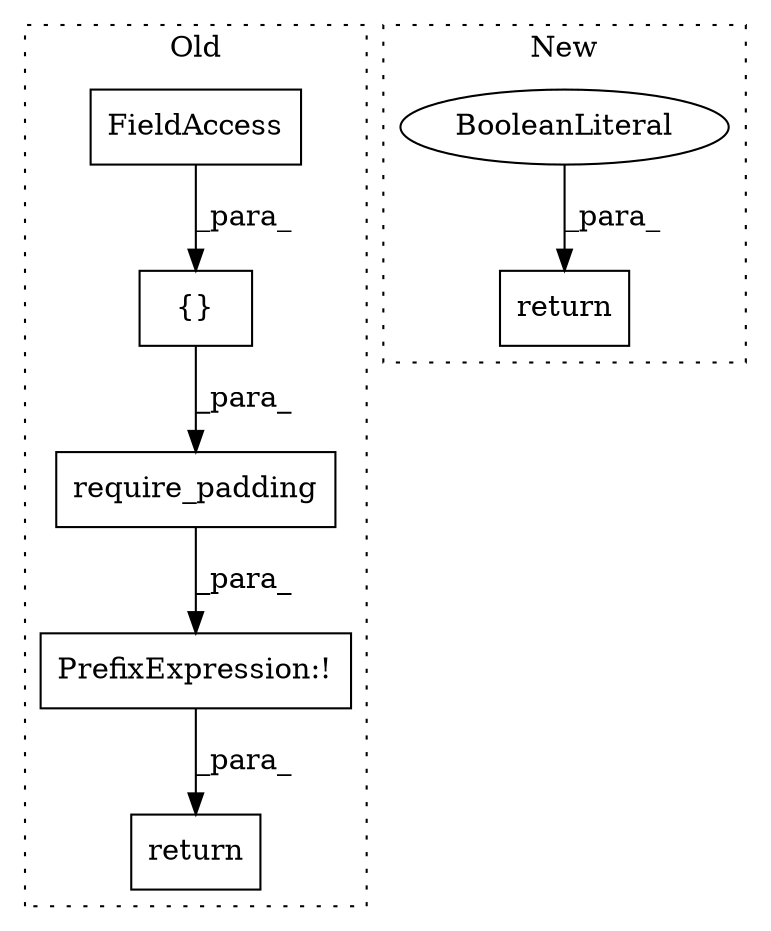 digraph G {
subgraph cluster0 {
1 [label="require_padding" a="32" s="13862,13911" l="16,1" shape="box"];
3 [label="PrefixExpression:!" a="38" s="13861" l="1" shape="box"];
4 [label="{}" a="4" s="13887,13910" l="1,1" shape="box"];
5 [label="FieldAccess" a="22" s="13893" l="17" shape="box"];
7 [label="return" a="41" s="13854" l="7" shape="box"];
label = "Old";
style="dotted";
}
subgraph cluster1 {
2 [label="return" a="41" s="12697" l="7" shape="box"];
6 [label="BooleanLiteral" a="9" s="12704" l="4" shape="ellipse"];
label = "New";
style="dotted";
}
1 -> 3 [label="_para_"];
3 -> 7 [label="_para_"];
4 -> 1 [label="_para_"];
5 -> 4 [label="_para_"];
6 -> 2 [label="_para_"];
}